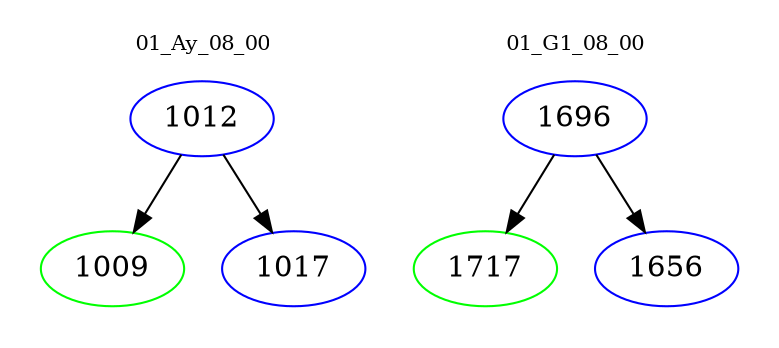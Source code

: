 digraph{
subgraph cluster_0 {
color = white
label = "01_Ay_08_00";
fontsize=10;
T0_1012 [label="1012", color="blue"]
T0_1012 -> T0_1009 [color="black"]
T0_1009 [label="1009", color="green"]
T0_1012 -> T0_1017 [color="black"]
T0_1017 [label="1017", color="blue"]
}
subgraph cluster_1 {
color = white
label = "01_G1_08_00";
fontsize=10;
T1_1696 [label="1696", color="blue"]
T1_1696 -> T1_1717 [color="black"]
T1_1717 [label="1717", color="green"]
T1_1696 -> T1_1656 [color="black"]
T1_1656 [label="1656", color="blue"]
}
}
